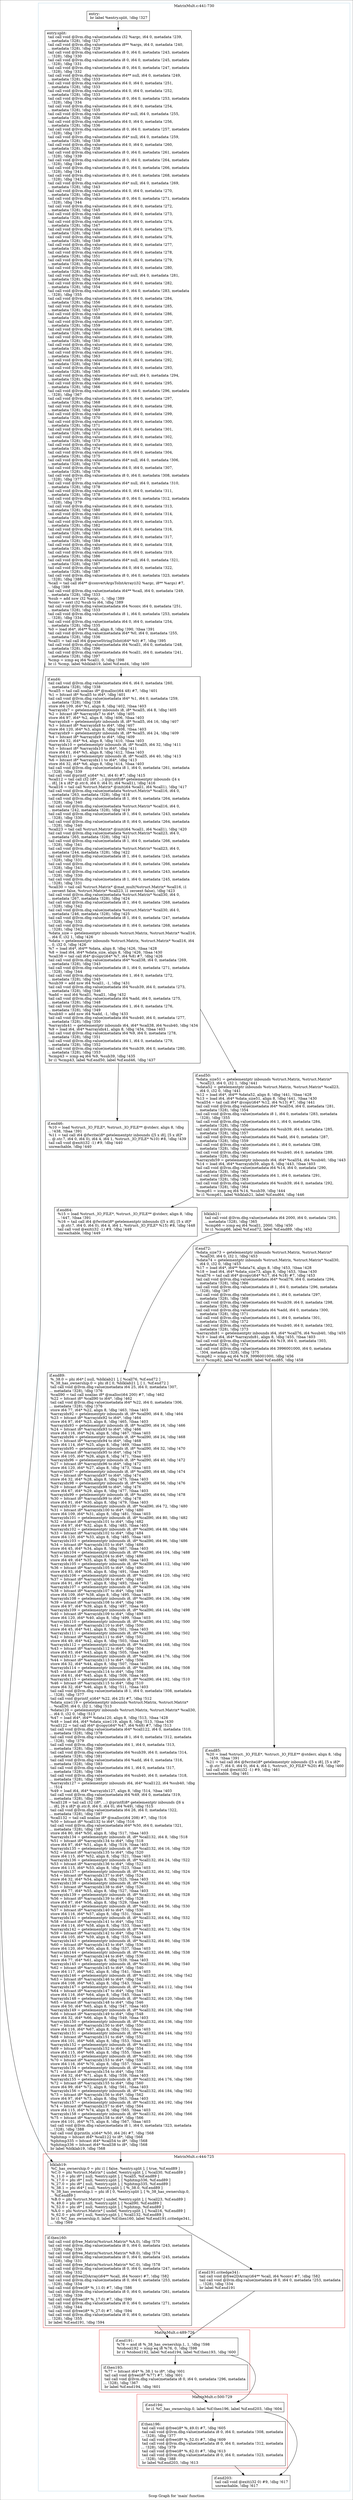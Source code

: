 digraph "Scop Graph for 'main' function" {
	label="Scop Graph for 'main' function";

	Node0xa6feed0 [shape=record,label="{entry:\l  br label %entry.split, !dbg !327\l}"];
	Node0xa6feed0 -> Node0xa721910;
	Node0xa721910 [shape=record,label="{entry.split:                                      \l  tail call void @llvm.dbg.value(metadata i32 %argc, i64 0, metadata !239,\l... metadata !328), !dbg !327\l  tail call void @llvm.dbg.value(metadata i8** %args, i64 0, metadata !240,\l... metadata !328), !dbg !329\l  tail call void @llvm.dbg.value(metadata i8 0, i64 0, metadata !243, metadata\l... !328), !dbg !330\l  tail call void @llvm.dbg.value(metadata i8 0, i64 0, metadata !245, metadata\l... !328), !dbg !331\l  tail call void @llvm.dbg.value(metadata i8 0, i64 0, metadata !247, metadata\l... !328), !dbg !332\l  tail call void @llvm.dbg.value(metadata i64** null, i64 0, metadata !249,\l... metadata !328), !dbg !333\l  tail call void @llvm.dbg.value(metadata i64 0, i64 0, metadata !251,\l... metadata !328), !dbg !333\l  tail call void @llvm.dbg.value(metadata i64 0, i64 0, metadata !252,\l... metadata !328), !dbg !333\l  tail call void @llvm.dbg.value(metadata i8 0, i64 0, metadata !253, metadata\l... !328), !dbg !334\l  tail call void @llvm.dbg.value(metadata i64 0, i64 0, metadata !254,\l... metadata !328), !dbg !335\l  tail call void @llvm.dbg.value(metadata i64* null, i64 0, metadata !255,\l... metadata !328), !dbg !336\l  tail call void @llvm.dbg.value(metadata i64 0, i64 0, metadata !256,\l... metadata !328), !dbg !336\l  tail call void @llvm.dbg.value(metadata i8 0, i64 0, metadata !257, metadata\l... !328), !dbg !337\l  tail call void @llvm.dbg.value(metadata i64* null, i64 0, metadata !259,\l... metadata !328), !dbg !338\l  tail call void @llvm.dbg.value(metadata i64 0, i64 0, metadata !260,\l... metadata !328), !dbg !338\l  tail call void @llvm.dbg.value(metadata i8 0, i64 0, metadata !261, metadata\l... !328), !dbg !339\l  tail call void @llvm.dbg.value(metadata i8 0, i64 0, metadata !264, metadata\l... !328), !dbg !340\l  tail call void @llvm.dbg.value(metadata i8 0, i64 0, metadata !266, metadata\l... !328), !dbg !341\l  tail call void @llvm.dbg.value(metadata i8 0, i64 0, metadata !268, metadata\l... !328), !dbg !342\l  tail call void @llvm.dbg.value(metadata i64* null, i64 0, metadata !269,\l... metadata !328), !dbg !343\l  tail call void @llvm.dbg.value(metadata i64 0, i64 0, metadata !270,\l... metadata !328), !dbg !343\l  tail call void @llvm.dbg.value(metadata i8 0, i64 0, metadata !271, metadata\l... !328), !dbg !344\l  tail call void @llvm.dbg.value(metadata i64 0, i64 0, metadata !272,\l... metadata !328), !dbg !345\l  tail call void @llvm.dbg.value(metadata i64 0, i64 0, metadata !273,\l... metadata !328), !dbg !346\l  tail call void @llvm.dbg.value(metadata i64 0, i64 0, metadata !274,\l... metadata !328), !dbg !347\l  tail call void @llvm.dbg.value(metadata i64 0, i64 0, metadata !275,\l... metadata !328), !dbg !348\l  tail call void @llvm.dbg.value(metadata i64 0, i64 0, metadata !276,\l... metadata !328), !dbg !349\l  tail call void @llvm.dbg.value(metadata i64 0, i64 0, metadata !277,\l... metadata !328), !dbg !350\l  tail call void @llvm.dbg.value(metadata i64 0, i64 0, metadata !278,\l... metadata !328), !dbg !351\l  tail call void @llvm.dbg.value(metadata i64 0, i64 0, metadata !279,\l... metadata !328), !dbg !352\l  tail call void @llvm.dbg.value(metadata i64 0, i64 0, metadata !280,\l... metadata !328), !dbg !353\l  tail call void @llvm.dbg.value(metadata i64* null, i64 0, metadata !281,\l... metadata !328), !dbg !354\l  tail call void @llvm.dbg.value(metadata i64 0, i64 0, metadata !282,\l... metadata !328), !dbg !354\l  tail call void @llvm.dbg.value(metadata i8 0, i64 0, metadata !283, metadata\l... !328), !dbg !355\l  tail call void @llvm.dbg.value(metadata i64 0, i64 0, metadata !284,\l... metadata !328), !dbg !356\l  tail call void @llvm.dbg.value(metadata i64 0, i64 0, metadata !285,\l... metadata !328), !dbg !357\l  tail call void @llvm.dbg.value(metadata i64 0, i64 0, metadata !286,\l... metadata !328), !dbg !358\l  tail call void @llvm.dbg.value(metadata i64 0, i64 0, metadata !287,\l... metadata !328), !dbg !359\l  tail call void @llvm.dbg.value(metadata i64 0, i64 0, metadata !288,\l... metadata !328), !dbg !360\l  tail call void @llvm.dbg.value(metadata i64 0, i64 0, metadata !289,\l... metadata !328), !dbg !361\l  tail call void @llvm.dbg.value(metadata i64 0, i64 0, metadata !290,\l... metadata !328), !dbg !362\l  tail call void @llvm.dbg.value(metadata i64 0, i64 0, metadata !291,\l... metadata !328), !dbg !363\l  tail call void @llvm.dbg.value(metadata i64 0, i64 0, metadata !292,\l... metadata !328), !dbg !364\l  tail call void @llvm.dbg.value(metadata i64 0, i64 0, metadata !293,\l... metadata !328), !dbg !365\l  tail call void @llvm.dbg.value(metadata i64* null, i64 0, metadata !294,\l... metadata !328), !dbg !366\l  tail call void @llvm.dbg.value(metadata i64 0, i64 0, metadata !295,\l... metadata !328), !dbg !366\l  tail call void @llvm.dbg.value(metadata i8 0, i64 0, metadata !296, metadata\l... !328), !dbg !367\l  tail call void @llvm.dbg.value(metadata i64 0, i64 0, metadata !297,\l... metadata !328), !dbg !368\l  tail call void @llvm.dbg.value(metadata i64 0, i64 0, metadata !298,\l... metadata !328), !dbg !369\l  tail call void @llvm.dbg.value(metadata i64 0, i64 0, metadata !299,\l... metadata !328), !dbg !370\l  tail call void @llvm.dbg.value(metadata i64 0, i64 0, metadata !300,\l... metadata !328), !dbg !371\l  tail call void @llvm.dbg.value(metadata i64 0, i64 0, metadata !301,\l... metadata !328), !dbg !372\l  tail call void @llvm.dbg.value(metadata i64 0, i64 0, metadata !302,\l... metadata !328), !dbg !373\l  tail call void @llvm.dbg.value(metadata i64 0, i64 0, metadata !303,\l... metadata !328), !dbg !374\l  tail call void @llvm.dbg.value(metadata i64 0, i64 0, metadata !304,\l... metadata !328), !dbg !375\l  tail call void @llvm.dbg.value(metadata i64* null, i64 0, metadata !306,\l... metadata !328), !dbg !376\l  tail call void @llvm.dbg.value(metadata i64 0, i64 0, metadata !307,\l... metadata !328), !dbg !376\l  tail call void @llvm.dbg.value(metadata i8 0, i64 0, metadata !308, metadata\l... !328), !dbg !377\l  tail call void @llvm.dbg.value(metadata i64* null, i64 0, metadata !310,\l... metadata !328), !dbg !378\l  tail call void @llvm.dbg.value(metadata i64 0, i64 0, metadata !311,\l... metadata !328), !dbg !378\l  tail call void @llvm.dbg.value(metadata i8 0, i64 0, metadata !312, metadata\l... !328), !dbg !379\l  tail call void @llvm.dbg.value(metadata i64 0, i64 0, metadata !313,\l... metadata !328), !dbg !380\l  tail call void @llvm.dbg.value(metadata i64 0, i64 0, metadata !314,\l... metadata !328), !dbg !381\l  tail call void @llvm.dbg.value(metadata i64 0, i64 0, metadata !315,\l... metadata !328), !dbg !382\l  tail call void @llvm.dbg.value(metadata i64 0, i64 0, metadata !316,\l... metadata !328), !dbg !383\l  tail call void @llvm.dbg.value(metadata i64 0, i64 0, metadata !317,\l... metadata !328), !dbg !384\l  tail call void @llvm.dbg.value(metadata i64 0, i64 0, metadata !318,\l... metadata !328), !dbg !385\l  tail call void @llvm.dbg.value(metadata i64 0, i64 0, metadata !319,\l... metadata !328), !dbg !386\l  tail call void @llvm.dbg.value(metadata i64* null, i64 0, metadata !321,\l... metadata !328), !dbg !387\l  tail call void @llvm.dbg.value(metadata i64 0, i64 0, metadata !322,\l... metadata !328), !dbg !387\l  tail call void @llvm.dbg.value(metadata i8 0, i64 0, metadata !323, metadata\l... !328), !dbg !388\l  %call = tail call i64** @convertArgsToIntArray(i32 %argc, i8** %args) #7,\l... !dbg !389\l  tail call void @llvm.dbg.value(metadata i64** %call, i64 0, metadata !249,\l... metadata !328), !dbg !333\l  %sub = add nsw i32 %argc, -1, !dbg !389\l  %conv = sext i32 %sub to i64, !dbg !389\l  tail call void @llvm.dbg.value(metadata i64 %conv, i64 0, metadata !251,\l... metadata !328), !dbg !333\l  tail call void @llvm.dbg.value(metadata i8 1, i64 0, metadata !253, metadata\l... !328), !dbg !334\l  tail call void @llvm.dbg.value(metadata i64 0, i64 0, metadata !254,\l... metadata !328), !dbg !335\l  %0 = load i64*, i64** %call, align 8, !dbg !390, !tbaa !391\l  tail call void @llvm.dbg.value(metadata i64* %0, i64 0, metadata !255,\l... metadata !328), !dbg !336\l  %call1 = tail call i64 @parseStringToInt(i64* %0) #7, !dbg !395\l  tail call void @llvm.dbg.value(metadata i64 %call1, i64 0, metadata !248,\l... metadata !328), !dbg !396\l  tail call void @llvm.dbg.value(metadata i64 %call1, i64 0, metadata !241,\l... metadata !328), !dbg !397\l  %cmp = icmp eq i64 %call1, 0, !dbg !398\l  br i1 %cmp, label %blklab19, label %if.end4, !dbg !400\l}"];
	Node0xa721910 -> Node0xa6f3c90;
	Node0xa721910 -> Node0xa74a750;
	Node0xa6f3c90 [shape=record,label="{blklab19:                                         \l  %C_has_ownership.0 = phi i1 [ false, %entry.split ], [ true, %if.end89 ]\l  %C.0 = phi %struct.Matrix* [ undef, %entry.split ], [ %call30, %if.end89 ]\l  %_11.0 = phi i8* [ null, %entry.split ], [ %call5, %if.end89 ]\l  %_17.0 = phi i8* [ null, %entry.split ], [ %phitmp336, %if.end89 ]\l  %_27.0 = phi i8* [ null, %entry.split ], [ %phitmp335, %if.end89 ]\l  %_38.1 = phi i64* [ null, %entry.split ], [ %_38.0, %if.end89 ]\l  %_38_has_ownership.1 = phi i8 [ 0, %entry.split ], [ %_38_has_ownership.0,\l... %if.end89 ]\l  %B.0 = phi %struct.Matrix* [ undef, %entry.split ], [ %call23, %if.end89 ]\l  %_49.0 = phi i8* [ null, %entry.split ], [ %call90, %if.end89 ]\l  %_52.0 = phi i8* [ null, %entry.split ], [ %phitmp, %if.end89 ]\l  %A.0 = phi %struct.Matrix* [ undef, %entry.split ], [ %call16, %if.end89 ]\l  %_62.0 = phi i8* [ null, %entry.split ], [ %call132, %if.end89 ]\l  br i1 %C_has_ownership.0, label %if.then160, label %if.end191.critedge341,\l... !dbg !569\l}"];
	Node0xa6f3c90 -> Node0xa77c9b0;
	Node0xa6f3c90 -> Node0xa74be30;
	Node0xa77c9b0 [shape=record,label="{if.then160:                                       \l  tail call void @free_Matrix(%struct.Matrix* %A.0), !dbg !570\l  tail call void @llvm.dbg.value(metadata i8 0, i64 0, metadata !243, metadata\l... !328), !dbg !330\l  tail call void @free_Matrix(%struct.Matrix* %B.0), !dbg !574\l  tail call void @llvm.dbg.value(metadata i8 0, i64 0, metadata !245, metadata\l... !328), !dbg !331\l  tail call void @free_Matrix(%struct.Matrix* %C.0), !dbg !578\l  tail call void @llvm.dbg.value(metadata i8 0, i64 0, metadata !247, metadata\l... !328), !dbg !332\l  tail call void @free2DArray(i64** %call, i64 %conv) #7, !dbg !582\l  tail call void @llvm.dbg.value(metadata i8 0, i64 0, metadata !253, metadata\l... !328), !dbg !334\l  tail call void @free(i8* %_11.0) #7, !dbg !586\l  tail call void @llvm.dbg.value(metadata i8 0, i64 0, metadata !261, metadata\l... !328), !dbg !339\l  tail call void @free(i8* %_17.0) #7, !dbg !590\l  tail call void @llvm.dbg.value(metadata i8 0, i64 0, metadata !271, metadata\l... !328), !dbg !344\l  tail call void @free(i8* %_27.0) #7, !dbg !594\l  tail call void @llvm.dbg.value(metadata i8 0, i64 0, metadata !283, metadata\l... !328), !dbg !355\l  br label %if.end191, !dbg !594\l}"];
	Node0xa77c9b0 -> Node0xa7007c0;
	Node0xa7007c0 [shape=record,label="{if.end191:                                        \l  %76 = and i8 %_38_has_ownership.1, 1, !dbg !598\l  %tobool192 = icmp eq i8 %76, 0, !dbg !598\l  br i1 %tobool192, label %if.end194, label %if.then193, !dbg !600\l}"];
	Node0xa7007c0 -> Node0xa74d0a0;
	Node0xa7007c0 -> Node0xa742df0;
	Node0xa74d0a0 [shape=record,label="{if.end194:                                        \l  br i1 %C_has_ownership.0, label %if.then196, label %if.end203, !dbg !604\l}"];
	Node0xa74d0a0 -> Node0xa862c30;
	Node0xa74d0a0 -> Node0xa747180;
	Node0xa862c30 [shape=record,label="{if.then196:                                       \l  tail call void @free(i8* %_49.0) #7, !dbg !605\l  tail call void @llvm.dbg.value(metadata i8 0, i64 0, metadata !308, metadata\l... !328), !dbg !377\l  tail call void @free(i8* %_52.0) #7, !dbg !609\l  tail call void @llvm.dbg.value(metadata i8 0, i64 0, metadata !312, metadata\l... !328), !dbg !379\l  tail call void @free(i8* %_62.0) #7, !dbg !613\l  tail call void @llvm.dbg.value(metadata i8 0, i64 0, metadata !323, metadata\l... !328), !dbg !388\l  br label %if.end203, !dbg !613\l}"];
	Node0xa862c30 -> Node0xa747180;
	Node0xa747180 [shape=record,label="{if.end203:                                        \l  tail call void @exit(i32 0) #9, !dbg !617\l  unreachable, !dbg !617\l}"];
	Node0xa742df0 [shape=record,label="{if.then193:                                       \l  %77 = bitcast i64* %_38.1 to i8*, !dbg !601\l  tail call void @free(i8* %77) #7, !dbg !601\l  tail call void @llvm.dbg.value(metadata i8 0, i64 0, metadata !296, metadata\l... !328), !dbg !367\l  br label %if.end194, !dbg !601\l}"];
	Node0xa742df0 -> Node0xa74d0a0;
	Node0xa74be30 [shape=record,label="{if.end191.critedge341:                            \l  tail call void @free2DArray(i64** %call, i64 %conv) #7, !dbg !582\l  tail call void @llvm.dbg.value(metadata i8 0, i64 0, metadata !253, metadata\l... !328), !dbg !334\l  br label %if.end191\l}"];
	Node0xa74be30 -> Node0xa7007c0;
	Node0xa74a750 [shape=record,label="{if.end4:                                          \l  tail call void @llvm.dbg.value(metadata i64 6, i64 0, metadata !260,\l... metadata !328), !dbg !338\l  %call5 = tail call noalias i8* @malloc(i64 48) #7, !dbg !401\l  %1 = bitcast i8* %call5 to i64*, !dbg !401\l  tail call void @llvm.dbg.value(metadata i64* %1, i64 0, metadata !259,\l... metadata !328), !dbg !338\l  store i64 109, i64* %1, align 8, !dbg !402, !tbaa !403\l  %arrayidx7 = getelementptr inbounds i8, i8* %call5, i64 8, !dbg !405\l  %2 = bitcast i8* %arrayidx7 to i64*, !dbg !405\l  store i64 97, i64* %2, align 8, !dbg !406, !tbaa !403\l  %arrayidx8 = getelementptr inbounds i8, i8* %call5, i64 16, !dbg !407\l  %3 = bitcast i8* %arrayidx8 to i64*, !dbg !407\l  store i64 120, i64* %3, align 8, !dbg !408, !tbaa !403\l  %arrayidx9 = getelementptr inbounds i8, i8* %call5, i64 24, !dbg !409\l  %4 = bitcast i8* %arrayidx9 to i64*, !dbg !409\l  store i64 32, i64* %4, align 8, !dbg !410, !tbaa !403\l  %arrayidx10 = getelementptr inbounds i8, i8* %call5, i64 32, !dbg !411\l  %5 = bitcast i8* %arrayidx10 to i64*, !dbg !411\l  store i64 61, i64* %5, align 8, !dbg !412, !tbaa !403\l  %arrayidx11 = getelementptr inbounds i8, i8* %call5, i64 40, !dbg !413\l  %6 = bitcast i8* %arrayidx11 to i64*, !dbg !413\l  store i64 32, i64* %6, align 8, !dbg !414, !tbaa !403\l  tail call void @llvm.dbg.value(metadata i8 1, i64 0, metadata !261, metadata\l... !328), !dbg !339\l  tail call void @printf_s(i64* %1, i64 6) #7, !dbg !415\l  %call12 = tail call i32 (i8*, ...) @printf(i8* getelementptr inbounds ([4 x\l... i8], [4 x i8]* @.str.6, i64 0, i64 0), i64 %call1), !dbg !416\l  %call16 = tail call %struct.Matrix* @init(i64 %call1, i64 %call1), !dbg !417\l  tail call void @llvm.dbg.value(metadata %struct.Matrix* %call16, i64 0,\l... metadata !263, metadata !328), !dbg !418\l  tail call void @llvm.dbg.value(metadata i8 1, i64 0, metadata !264, metadata\l... !328), !dbg !340\l  tail call void @llvm.dbg.value(metadata %struct.Matrix* %call16, i64 0,\l... metadata !242, metadata !328), !dbg !419\l  tail call void @llvm.dbg.value(metadata i8 1, i64 0, metadata !243, metadata\l... !328), !dbg !330\l  tail call void @llvm.dbg.value(metadata i8 0, i64 0, metadata !264, metadata\l... !328), !dbg !340\l  %call23 = tail call %struct.Matrix* @init(i64 %call1, i64 %call1), !dbg !420\l  tail call void @llvm.dbg.value(metadata %struct.Matrix* %call23, i64 0,\l... metadata !265, metadata !328), !dbg !421\l  tail call void @llvm.dbg.value(metadata i8 1, i64 0, metadata !266, metadata\l... !328), !dbg !341\l  tail call void @llvm.dbg.value(metadata %struct.Matrix* %call23, i64 0,\l... metadata !244, metadata !328), !dbg !422\l  tail call void @llvm.dbg.value(metadata i8 1, i64 0, metadata !245, metadata\l... !328), !dbg !331\l  tail call void @llvm.dbg.value(metadata i8 0, i64 0, metadata !266, metadata\l... !328), !dbg !341\l  tail call void @llvm.dbg.value(metadata i8 1, i64 0, metadata !243, metadata\l... !328), !dbg !330\l  tail call void @llvm.dbg.value(metadata i8 1, i64 0, metadata !245, metadata\l... !328), !dbg !331\l  %call30 = tail call %struct.Matrix* @mat_mult(%struct.Matrix* %call16, i1\l... zeroext false, %struct.Matrix* %call23, i1 zeroext false), !dbg !423\l  tail call void @llvm.dbg.value(metadata %struct.Matrix* %call30, i64 0,\l... metadata !267, metadata !328), !dbg !424\l  tail call void @llvm.dbg.value(metadata i8 1, i64 0, metadata !268, metadata\l... !328), !dbg !342\l  tail call void @llvm.dbg.value(metadata %struct.Matrix* %call30, i64 0,\l... metadata !246, metadata !328), !dbg !425\l  tail call void @llvm.dbg.value(metadata i8 1, i64 0, metadata !247, metadata\l... !328), !dbg !332\l  tail call void @llvm.dbg.value(metadata i8 0, i64 0, metadata !268, metadata\l... !328), !dbg !342\l  %data_size = getelementptr inbounds %struct.Matrix, %struct.Matrix* %call16,\l... i64 0, i32 1, !dbg !426\l  %data = getelementptr inbounds %struct.Matrix, %struct.Matrix* %call16, i64\l... 0, i32 0, !dbg !426\l  %7 = load i64*, i64** %data, align 8, !dbg !426, !tbaa !428\l  %8 = load i64, i64* %data_size, align 8, !dbg !426, !tbaa !430\l  %call38 = tail call i64* @copy(i64* %7, i64 %8) #7, !dbg !426\l  tail call void @llvm.dbg.value(metadata i64* %call38, i64 0, metadata !269,\l... metadata !328), !dbg !343\l  tail call void @llvm.dbg.value(metadata i8 1, i64 0, metadata !271, metadata\l... !328), !dbg !344\l  tail call void @llvm.dbg.value(metadata i64 1, i64 0, metadata !272,\l... metadata !328), !dbg !345\l  %sub39 = add nsw i64 %call1, -1, !dbg !431\l  tail call void @llvm.dbg.value(metadata i64 %sub39, i64 0, metadata !273,\l... metadata !328), !dbg !346\l  %add = mul i64 %call1, %call1, !dbg !432\l  tail call void @llvm.dbg.value(metadata i64 %add, i64 0, metadata !275,\l... metadata !328), !dbg !348\l  tail call void @llvm.dbg.value(metadata i64 1, i64 0, metadata !276,\l... metadata !328), !dbg !349\l  %sub40 = add nsw i64 %add, -1, !dbg !433\l  tail call void @llvm.dbg.value(metadata i64 %sub40, i64 0, metadata !277,\l... metadata !328), !dbg !350\l  %arrayidx41 = getelementptr inbounds i64, i64* %call38, i64 %sub40, !dbg !434\l  %9 = load i64, i64* %arrayidx41, align 8, !dbg !434, !tbaa !403\l  tail call void @llvm.dbg.value(metadata i64 %9, i64 0, metadata !278,\l... metadata !328), !dbg !351\l  tail call void @llvm.dbg.value(metadata i64 1, i64 0, metadata !279,\l... metadata !328), !dbg !352\l  tail call void @llvm.dbg.value(metadata i64 %sub39, i64 0, metadata !280,\l... metadata !328), !dbg !353\l  %cmp43 = icmp eq i64 %9, %sub39, !dbg !435\l  br i1 %cmp43, label %if.end50, label %if.end46, !dbg !437\l}"];
	Node0xa74a750 -> Node0xa7418c0;
	Node0xa74a750 -> Node0xa6235d0;
	Node0xa7418c0 [shape=record,label="{if.end50:                                         \l  %data_size51 = getelementptr inbounds %struct.Matrix, %struct.Matrix*\l... %call23, i64 0, i32 1, !dbg !441\l  %data52 = getelementptr inbounds %struct.Matrix, %struct.Matrix* %call23,\l... i64 0, i32 0, !dbg !441\l  %12 = load i64*, i64** %data52, align 8, !dbg !441, !tbaa !428\l  %13 = load i64, i64* %data_size51, align 8, !dbg !441, !tbaa !430\l  %call54 = tail call i64* @copy(i64* %12, i64 %13) #7, !dbg !441\l  tail call void @llvm.dbg.value(metadata i64* %call54, i64 0, metadata !281,\l... metadata !328), !dbg !354\l  tail call void @llvm.dbg.value(metadata i8 1, i64 0, metadata !283, metadata\l... !328), !dbg !355\l  tail call void @llvm.dbg.value(metadata i64 1, i64 0, metadata !284,\l... metadata !328), !dbg !356\l  tail call void @llvm.dbg.value(metadata i64 %sub39, i64 0, metadata !285,\l... metadata !328), !dbg !357\l  tail call void @llvm.dbg.value(metadata i64 %add, i64 0, metadata !287,\l... metadata !328), !dbg !359\l  tail call void @llvm.dbg.value(metadata i64 1, i64 0, metadata !288,\l... metadata !328), !dbg !360\l  tail call void @llvm.dbg.value(metadata i64 %sub40, i64 0, metadata !289,\l... metadata !328), !dbg !361\l  %arrayidx59 = getelementptr inbounds i64, i64* %call54, i64 %sub40, !dbg !443\l  %14 = load i64, i64* %arrayidx59, align 8, !dbg !443, !tbaa !403\l  tail call void @llvm.dbg.value(metadata i64 %14, i64 0, metadata !290,\l... metadata !328), !dbg !362\l  tail call void @llvm.dbg.value(metadata i64 1, i64 0, metadata !291,\l... metadata !328), !dbg !363\l  tail call void @llvm.dbg.value(metadata i64 %sub39, i64 0, metadata !292,\l... metadata !328), !dbg !364\l  %cmp61 = icmp eq i64 %14, %sub39, !dbg !444\l  br i1 %cmp61, label %blklab21, label %if.end64, !dbg !446\l}"];
	Node0xa7418c0 -> Node0xa7c0ab0;
	Node0xa7418c0 -> Node0xa7b2ac0;
	Node0xa7c0ab0 [shape=record,label="{blklab21:                                         \l  tail call void @llvm.dbg.value(metadata i64 2000, i64 0, metadata !293,\l... metadata !328), !dbg !365\l  %cmp66 = icmp eq i64 %call1, 2000, !dbg !450\l  br i1 %cmp66, label %if.end72, label %if.end89, !dbg !452\l}"];
	Node0xa7c0ab0 -> Node0xa70a9a0;
	Node0xa7c0ab0 -> Node0xa7c0cf0;
	Node0xa70a9a0 [shape=record,label="{if.end72:                                         \l  %data_size73 = getelementptr inbounds %struct.Matrix, %struct.Matrix*\l... %call30, i64 0, i32 1, !dbg !453\l  %data74 = getelementptr inbounds %struct.Matrix, %struct.Matrix* %call30,\l... i64 0, i32 0, !dbg !453\l  %17 = load i64*, i64** %data74, align 8, !dbg !453, !tbaa !428\l  %18 = load i64, i64* %data_size73, align 8, !dbg !453, !tbaa !430\l  %call76 = tail call i64* @copy(i64* %17, i64 %18) #7, !dbg !453\l  tail call void @llvm.dbg.value(metadata i64* %call76, i64 0, metadata !294,\l... metadata !328), !dbg !366\l  tail call void @llvm.dbg.value(metadata i8 1, i64 0, metadata !296, metadata\l... !328), !dbg !367\l  tail call void @llvm.dbg.value(metadata i64 1, i64 0, metadata !297,\l... metadata !328), !dbg !368\l  tail call void @llvm.dbg.value(metadata i64 %sub39, i64 0, metadata !298,\l... metadata !328), !dbg !369\l  tail call void @llvm.dbg.value(metadata i64 %add, i64 0, metadata !300,\l... metadata !328), !dbg !371\l  tail call void @llvm.dbg.value(metadata i64 1, i64 0, metadata !301,\l... metadata !328), !dbg !372\l  tail call void @llvm.dbg.value(metadata i64 %sub40, i64 0, metadata !302,\l... metadata !328), !dbg !373\l  %arrayidx81 = getelementptr inbounds i64, i64* %call76, i64 %sub40, !dbg !455\l  %19 = load i64, i64* %arrayidx81, align 8, !dbg !455, !tbaa !403\l  tail call void @llvm.dbg.value(metadata i64 %19, i64 0, metadata !303,\l... metadata !328), !dbg !374\l  tail call void @llvm.dbg.value(metadata i64 3996001000, i64 0, metadata\l... !304, metadata !328), !dbg !375\l  %cmp82 = icmp eq i64 %19, 3996001000, !dbg !456\l  br i1 %cmp82, label %if.end89, label %if.end85, !dbg !458\l}"];
	Node0xa70a9a0 -> Node0xa7c0cf0;
	Node0xa70a9a0 -> Node0xa78bee0;
	Node0xa7c0cf0 [shape=record,label="{if.end89:                                         \l  %_38.0 = phi i64* [ null, %blklab21 ], [ %call76, %if.end72 ]\l  %_38_has_ownership.0 = phi i8 [ 0, %blklab21 ], [ 1, %if.end72 ]\l  tail call void @llvm.dbg.value(metadata i64 25, i64 0, metadata !307,\l... metadata !328), !dbg !376\l  %call90 = tail call noalias i8* @malloc(i64 200) #7, !dbg !462\l  %22 = bitcast i8* %call90 to i64*, !dbg !462\l  tail call void @llvm.dbg.value(metadata i64* %22, i64 0, metadata !306,\l... metadata !328), !dbg !376\l  store i64 77, i64* %22, align 8, !dbg !463, !tbaa !403\l  %arrayidx92 = getelementptr inbounds i8, i8* %call90, i64 8, !dbg !464\l  %23 = bitcast i8* %arrayidx92 to i64*, !dbg !464\l  store i64 97, i64* %23, align 8, !dbg !465, !tbaa !403\l  %arrayidx93 = getelementptr inbounds i8, i8* %call90, i64 16, !dbg !466\l  %24 = bitcast i8* %arrayidx93 to i64*, !dbg !466\l  store i64 116, i64* %24, align 8, !dbg !467, !tbaa !403\l  %arrayidx94 = getelementptr inbounds i8, i8* %call90, i64 24, !dbg !468\l  %25 = bitcast i8* %arrayidx94 to i64*, !dbg !468\l  store i64 114, i64* %25, align 8, !dbg !469, !tbaa !403\l  %arrayidx95 = getelementptr inbounds i8, i8* %call90, i64 32, !dbg !470\l  %26 = bitcast i8* %arrayidx95 to i64*, !dbg !470\l  store i64 105, i64* %26, align 8, !dbg !471, !tbaa !403\l  %arrayidx96 = getelementptr inbounds i8, i8* %call90, i64 40, !dbg !472\l  %27 = bitcast i8* %arrayidx96 to i64*, !dbg !472\l  store i64 120, i64* %27, align 8, !dbg !473, !tbaa !403\l  %arrayidx97 = getelementptr inbounds i8, i8* %call90, i64 48, !dbg !474\l  %28 = bitcast i8* %arrayidx97 to i64*, !dbg !474\l  store i64 32, i64* %28, align 8, !dbg !475, !tbaa !403\l  %arrayidx98 = getelementptr inbounds i8, i8* %call90, i64 56, !dbg !476\l  %29 = bitcast i8* %arrayidx98 to i64*, !dbg !476\l  store i64 67, i64* %29, align 8, !dbg !477, !tbaa !403\l  %arrayidx99 = getelementptr inbounds i8, i8* %call90, i64 64, !dbg !478\l  %30 = bitcast i8* %arrayidx99 to i64*, !dbg !478\l  store i64 91, i64* %30, align 8, !dbg !479, !tbaa !403\l  %arrayidx100 = getelementptr inbounds i8, i8* %call90, i64 72, !dbg !480\l  %31 = bitcast i8* %arrayidx100 to i64*, !dbg !480\l  store i64 109, i64* %31, align 8, !dbg !481, !tbaa !403\l  %arrayidx101 = getelementptr inbounds i8, i8* %call90, i64 80, !dbg !482\l  %32 = bitcast i8* %arrayidx101 to i64*, !dbg !482\l  store i64 97, i64* %32, align 8, !dbg !483, !tbaa !403\l  %arrayidx102 = getelementptr inbounds i8, i8* %call90, i64 88, !dbg !484\l  %33 = bitcast i8* %arrayidx102 to i64*, !dbg !484\l  store i64 120, i64* %33, align 8, !dbg !485, !tbaa !403\l  %arrayidx103 = getelementptr inbounds i8, i8* %call90, i64 96, !dbg !486\l  %34 = bitcast i8* %arrayidx103 to i64*, !dbg !486\l  store i64 45, i64* %34, align 8, !dbg !487, !tbaa !403\l  %arrayidx104 = getelementptr inbounds i8, i8* %call90, i64 104, !dbg !488\l  %35 = bitcast i8* %arrayidx104 to i64*, !dbg !488\l  store i64 49, i64* %35, align 8, !dbg !489, !tbaa !403\l  %arrayidx105 = getelementptr inbounds i8, i8* %call90, i64 112, !dbg !490\l  %36 = bitcast i8* %arrayidx105 to i64*, !dbg !490\l  store i64 93, i64* %36, align 8, !dbg !491, !tbaa !403\l  %arrayidx106 = getelementptr inbounds i8, i8* %call90, i64 120, !dbg !492\l  %37 = bitcast i8* %arrayidx106 to i64*, !dbg !492\l  store i64 91, i64* %37, align 8, !dbg !493, !tbaa !403\l  %arrayidx107 = getelementptr inbounds i8, i8* %call90, i64 128, !dbg !494\l  %38 = bitcast i8* %arrayidx107 to i64*, !dbg !494\l  store i64 109, i64* %38, align 8, !dbg !495, !tbaa !403\l  %arrayidx108 = getelementptr inbounds i8, i8* %call90, i64 136, !dbg !496\l  %39 = bitcast i8* %arrayidx108 to i64*, !dbg !496\l  store i64 97, i64* %39, align 8, !dbg !497, !tbaa !403\l  %arrayidx109 = getelementptr inbounds i8, i8* %call90, i64 144, !dbg !498\l  %40 = bitcast i8* %arrayidx109 to i64*, !dbg !498\l  store i64 120, i64* %40, align 8, !dbg !499, !tbaa !403\l  %arrayidx110 = getelementptr inbounds i8, i8* %call90, i64 152, !dbg !500\l  %41 = bitcast i8* %arrayidx110 to i64*, !dbg !500\l  store i64 45, i64* %41, align 8, !dbg !501, !tbaa !403\l  %arrayidx111 = getelementptr inbounds i8, i8* %call90, i64 160, !dbg !502\l  %42 = bitcast i8* %arrayidx111 to i64*, !dbg !502\l  store i64 49, i64* %42, align 8, !dbg !503, !tbaa !403\l  %arrayidx112 = getelementptr inbounds i8, i8* %call90, i64 168, !dbg !504\l  %43 = bitcast i8* %arrayidx112 to i64*, !dbg !504\l  store i64 93, i64* %43, align 8, !dbg !505, !tbaa !403\l  %arrayidx113 = getelementptr inbounds i8, i8* %call90, i64 176, !dbg !506\l  %44 = bitcast i8* %arrayidx113 to i64*, !dbg !506\l  store i64 32, i64* %44, align 8, !dbg !507, !tbaa !403\l  %arrayidx114 = getelementptr inbounds i8, i8* %call90, i64 184, !dbg !508\l  %45 = bitcast i8* %arrayidx114 to i64*, !dbg !508\l  store i64 61, i64* %45, align 8, !dbg !509, !tbaa !403\l  %arrayidx115 = getelementptr inbounds i8, i8* %call90, i64 192, !dbg !510\l  %46 = bitcast i8* %arrayidx115 to i64*, !dbg !510\l  store i64 32, i64* %46, align 8, !dbg !511, !tbaa !403\l  tail call void @llvm.dbg.value(metadata i8 1, i64 0, metadata !308, metadata\l... !328), !dbg !377\l  tail call void @printf_s(i64* %22, i64 25) #7, !dbg !512\l  %data_size119 = getelementptr inbounds %struct.Matrix, %struct.Matrix*\l... %call30, i64 0, i32 1, !dbg !513\l  %data120 = getelementptr inbounds %struct.Matrix, %struct.Matrix* %call30,\l... i64 0, i32 0, !dbg !513\l  %47 = load i64*, i64** %data120, align 8, !dbg !513, !tbaa !428\l  %48 = load i64, i64* %data_size119, align 8, !dbg !513, !tbaa !430\l  %call122 = tail call i64* @copy(i64* %47, i64 %48) #7, !dbg !513\l  tail call void @llvm.dbg.value(metadata i64* %call122, i64 0, metadata !310,\l... metadata !328), !dbg !378\l  tail call void @llvm.dbg.value(metadata i8 1, i64 0, metadata !312, metadata\l... !328), !dbg !379\l  tail call void @llvm.dbg.value(metadata i64 1, i64 0, metadata !313,\l... metadata !328), !dbg !380\l  tail call void @llvm.dbg.value(metadata i64 %sub39, i64 0, metadata !314,\l... metadata !328), !dbg !381\l  tail call void @llvm.dbg.value(metadata i64 %add, i64 0, metadata !316,\l... metadata !328), !dbg !383\l  tail call void @llvm.dbg.value(metadata i64 1, i64 0, metadata !317,\l... metadata !328), !dbg !384\l  tail call void @llvm.dbg.value(metadata i64 %sub40, i64 0, metadata !318,\l... metadata !328), !dbg !385\l  %arrayidx127 = getelementptr inbounds i64, i64* %call122, i64 %sub40, !dbg\l... !514\l  %49 = load i64, i64* %arrayidx127, align 8, !dbg !514, !tbaa !403\l  tail call void @llvm.dbg.value(metadata i64 %49, i64 0, metadata !319,\l... metadata !328), !dbg !386\l  %call128 = tail call i32 (i8*, ...) @printf(i8* getelementptr inbounds ([6 x\l... i8], [6 x i8]* @.str.8, i64 0, i64 0), i64 %49), !dbg !515\l  tail call void @llvm.dbg.value(metadata i64 26, i64 0, metadata !322,\l... metadata !328), !dbg !387\l  %call132 = tail call noalias i8* @malloc(i64 208) #7, !dbg !516\l  %50 = bitcast i8* %call132 to i64*, !dbg !516\l  tail call void @llvm.dbg.value(metadata i64* %50, i64 0, metadata !321,\l... metadata !328), !dbg !387\l  store i64 80, i64* %50, align 8, !dbg !517, !tbaa !403\l  %arrayidx134 = getelementptr inbounds i8, i8* %call132, i64 8, !dbg !518\l  %51 = bitcast i8* %arrayidx134 to i64*, !dbg !518\l  store i64 97, i64* %51, align 8, !dbg !519, !tbaa !403\l  %arrayidx135 = getelementptr inbounds i8, i8* %call132, i64 16, !dbg !520\l  %52 = bitcast i8* %arrayidx135 to i64*, !dbg !520\l  store i64 115, i64* %52, align 8, !dbg !521, !tbaa !403\l  %arrayidx136 = getelementptr inbounds i8, i8* %call132, i64 24, !dbg !522\l  %53 = bitcast i8* %arrayidx136 to i64*, !dbg !522\l  store i64 115, i64* %53, align 8, !dbg !523, !tbaa !403\l  %arrayidx137 = getelementptr inbounds i8, i8* %call132, i64 32, !dbg !524\l  %54 = bitcast i8* %arrayidx137 to i64*, !dbg !524\l  store i64 32, i64* %54, align 8, !dbg !525, !tbaa !403\l  %arrayidx138 = getelementptr inbounds i8, i8* %call132, i64 40, !dbg !526\l  %55 = bitcast i8* %arrayidx138 to i64*, !dbg !526\l  store i64 77, i64* %55, align 8, !dbg !527, !tbaa !403\l  %arrayidx139 = getelementptr inbounds i8, i8* %call132, i64 48, !dbg !528\l  %56 = bitcast i8* %arrayidx139 to i64*, !dbg !528\l  store i64 97, i64* %56, align 8, !dbg !529, !tbaa !403\l  %arrayidx140 = getelementptr inbounds i8, i8* %call132, i64 56, !dbg !530\l  %57 = bitcast i8* %arrayidx140 to i64*, !dbg !530\l  store i64 116, i64* %57, align 8, !dbg !531, !tbaa !403\l  %arrayidx141 = getelementptr inbounds i8, i8* %call132, i64 64, !dbg !532\l  %58 = bitcast i8* %arrayidx141 to i64*, !dbg !532\l  store i64 114, i64* %58, align 8, !dbg !533, !tbaa !403\l  %arrayidx142 = getelementptr inbounds i8, i8* %call132, i64 72, !dbg !534\l  %59 = bitcast i8* %arrayidx142 to i64*, !dbg !534\l  store i64 105, i64* %59, align 8, !dbg !535, !tbaa !403\l  %arrayidx143 = getelementptr inbounds i8, i8* %call132, i64 80, !dbg !536\l  %60 = bitcast i8* %arrayidx143 to i64*, !dbg !536\l  store i64 120, i64* %60, align 8, !dbg !537, !tbaa !403\l  %arrayidx144 = getelementptr inbounds i8, i8* %call132, i64 88, !dbg !538\l  %61 = bitcast i8* %arrayidx144 to i64*, !dbg !538\l  store i64 77, i64* %61, align 8, !dbg !539, !tbaa !403\l  %arrayidx145 = getelementptr inbounds i8, i8* %call132, i64 96, !dbg !540\l  %62 = bitcast i8* %arrayidx145 to i64*, !dbg !540\l  store i64 117, i64* %62, align 8, !dbg !541, !tbaa !403\l  %arrayidx146 = getelementptr inbounds i8, i8* %call132, i64 104, !dbg !542\l  %63 = bitcast i8* %arrayidx146 to i64*, !dbg !542\l  store i64 108, i64* %63, align 8, !dbg !543, !tbaa !403\l  %arrayidx147 = getelementptr inbounds i8, i8* %call132, i64 112, !dbg !544\l  %64 = bitcast i8* %arrayidx147 to i64*, !dbg !544\l  store i64 116, i64* %64, align 8, !dbg !545, !tbaa !403\l  %arrayidx148 = getelementptr inbounds i8, i8* %call132, i64 120, !dbg !546\l  %65 = bitcast i8* %arrayidx148 to i64*, !dbg !546\l  store i64 50, i64* %65, align 8, !dbg !547, !tbaa !403\l  %arrayidx149 = getelementptr inbounds i8, i8* %call132, i64 128, !dbg !548\l  %66 = bitcast i8* %arrayidx149 to i64*, !dbg !548\l  store i64 32, i64* %66, align 8, !dbg !549, !tbaa !403\l  %arrayidx150 = getelementptr inbounds i8, i8* %call132, i64 136, !dbg !550\l  %67 = bitcast i8* %arrayidx150 to i64*, !dbg !550\l  store i64 116, i64* %67, align 8, !dbg !551, !tbaa !403\l  %arrayidx151 = getelementptr inbounds i8, i8* %call132, i64 144, !dbg !552\l  %68 = bitcast i8* %arrayidx151 to i64*, !dbg !552\l  store i64 101, i64* %68, align 8, !dbg !553, !tbaa !403\l  %arrayidx152 = getelementptr inbounds i8, i8* %call132, i64 152, !dbg !554\l  %69 = bitcast i8* %arrayidx152 to i64*, !dbg !554\l  store i64 115, i64* %69, align 8, !dbg !555, !tbaa !403\l  %arrayidx153 = getelementptr inbounds i8, i8* %call132, i64 160, !dbg !556\l  %70 = bitcast i8* %arrayidx153 to i64*, !dbg !556\l  store i64 116, i64* %70, align 8, !dbg !557, !tbaa !403\l  %arrayidx154 = getelementptr inbounds i8, i8* %call132, i64 168, !dbg !558\l  %71 = bitcast i8* %arrayidx154 to i64*, !dbg !558\l  store i64 32, i64* %71, align 8, !dbg !559, !tbaa !403\l  %arrayidx155 = getelementptr inbounds i8, i8* %call132, i64 176, !dbg !560\l  %72 = bitcast i8* %arrayidx155 to i64*, !dbg !560\l  store i64 99, i64* %72, align 8, !dbg !561, !tbaa !403\l  %arrayidx156 = getelementptr inbounds i8, i8* %call132, i64 184, !dbg !562\l  %73 = bitcast i8* %arrayidx156 to i64*, !dbg !562\l  store i64 97, i64* %73, align 8, !dbg !563, !tbaa !403\l  %arrayidx157 = getelementptr inbounds i8, i8* %call132, i64 192, !dbg !564\l  %74 = bitcast i8* %arrayidx157 to i64*, !dbg !564\l  store i64 115, i64* %74, align 8, !dbg !565, !tbaa !403\l  %arrayidx158 = getelementptr inbounds i8, i8* %call132, i64 200, !dbg !566\l  %75 = bitcast i8* %arrayidx158 to i64*, !dbg !566\l  store i64 101, i64* %75, align 8, !dbg !567, !tbaa !403\l  tail call void @llvm.dbg.value(metadata i8 1, i64 0, metadata !323, metadata\l... !328), !dbg !388\l  tail call void @println_s(i64* %50, i64 26) #7, !dbg !568\l  %phitmp = bitcast i64* %call122 to i8*, !dbg !568\l  %phitmp335 = bitcast i64* %call54 to i8*, !dbg !568\l  %phitmp336 = bitcast i64* %call38 to i8*, !dbg !568\l  br label %blklab19, !dbg !568\l}"];
	Node0xa7c0cf0 -> Node0xa6f3c90;
	Node0xa78bee0 [shape=record,label="{if.end85:                                         \l  %20 = load %struct._IO_FILE*, %struct._IO_FILE** @stderr, align 8, !dbg\l... !459, !tbaa !391\l  %21 = tail call i64 @fwrite(i8* getelementptr inbounds ([5 x i8], [5 x i8]*\l... @.str.7, i64 0, i64 0), i64 4, i64 1, %struct._IO_FILE* %20) #8, !dbg !460\l  tail call void @exit(i32 -1) #9, !dbg !461\l  unreachable, !dbg !461\l}"];
	Node0xa7b2ac0 [shape=record,label="{if.end64:                                         \l  %15 = load %struct._IO_FILE*, %struct._IO_FILE** @stderr, align 8, !dbg\l... !447, !tbaa !391\l  %16 = tail call i64 @fwrite(i8* getelementptr inbounds ([5 x i8], [5 x i8]*\l... @.str.7, i64 0, i64 0), i64 4, i64 1, %struct._IO_FILE* %15) #8, !dbg !448\l  tail call void @exit(i32 -1) #9, !dbg !449\l  unreachable, !dbg !449\l}"];
	Node0xa6235d0 [shape=record,label="{if.end46:                                         \l  %10 = load %struct._IO_FILE*, %struct._IO_FILE** @stderr, align 8, !dbg\l... !438, !tbaa !391\l  %11 = tail call i64 @fwrite(i8* getelementptr inbounds ([5 x i8], [5 x i8]*\l... @.str.7, i64 0, i64 0), i64 4, i64 1, %struct._IO_FILE* %10) #8, !dbg !439\l  tail call void @exit(i32 -1) #9, !dbg !440\l  unreachable, !dbg !440\l}"];
	colorscheme = "paired12"
        subgraph cluster_0xa73cba0 {
          label = "MatrixMult.c:441-730
";
          style = solid;
          color = 1
          subgraph cluster_0xa7b9ff0 {
            label = "MatrixMult.c:444-725
";
            style = solid;
            color = 6
            Node0xa6f3c90;
            Node0xa77c9b0;
            Node0xa74be30;
          }
          subgraph cluster_0xa763880 {
            label = "MatrixMult.c:489-726
";
            style = solid;
            color = 6
            Node0xa7007c0;
            Node0xa742df0;
          }
          subgraph cluster_0xa727050 {
            label = "MatrixMult.c:500-729
";
            style = solid;
            color = 6
            Node0xa74d0a0;
            Node0xa862c30;
          }
          Node0xa6feed0;
          Node0xa721910;
          Node0xa747180;
          Node0xa74a750;
          Node0xa7418c0;
          Node0xa7c0ab0;
          Node0xa70a9a0;
          Node0xa7c0cf0;
          Node0xa78bee0;
          Node0xa7b2ac0;
          Node0xa6235d0;
        }
}
